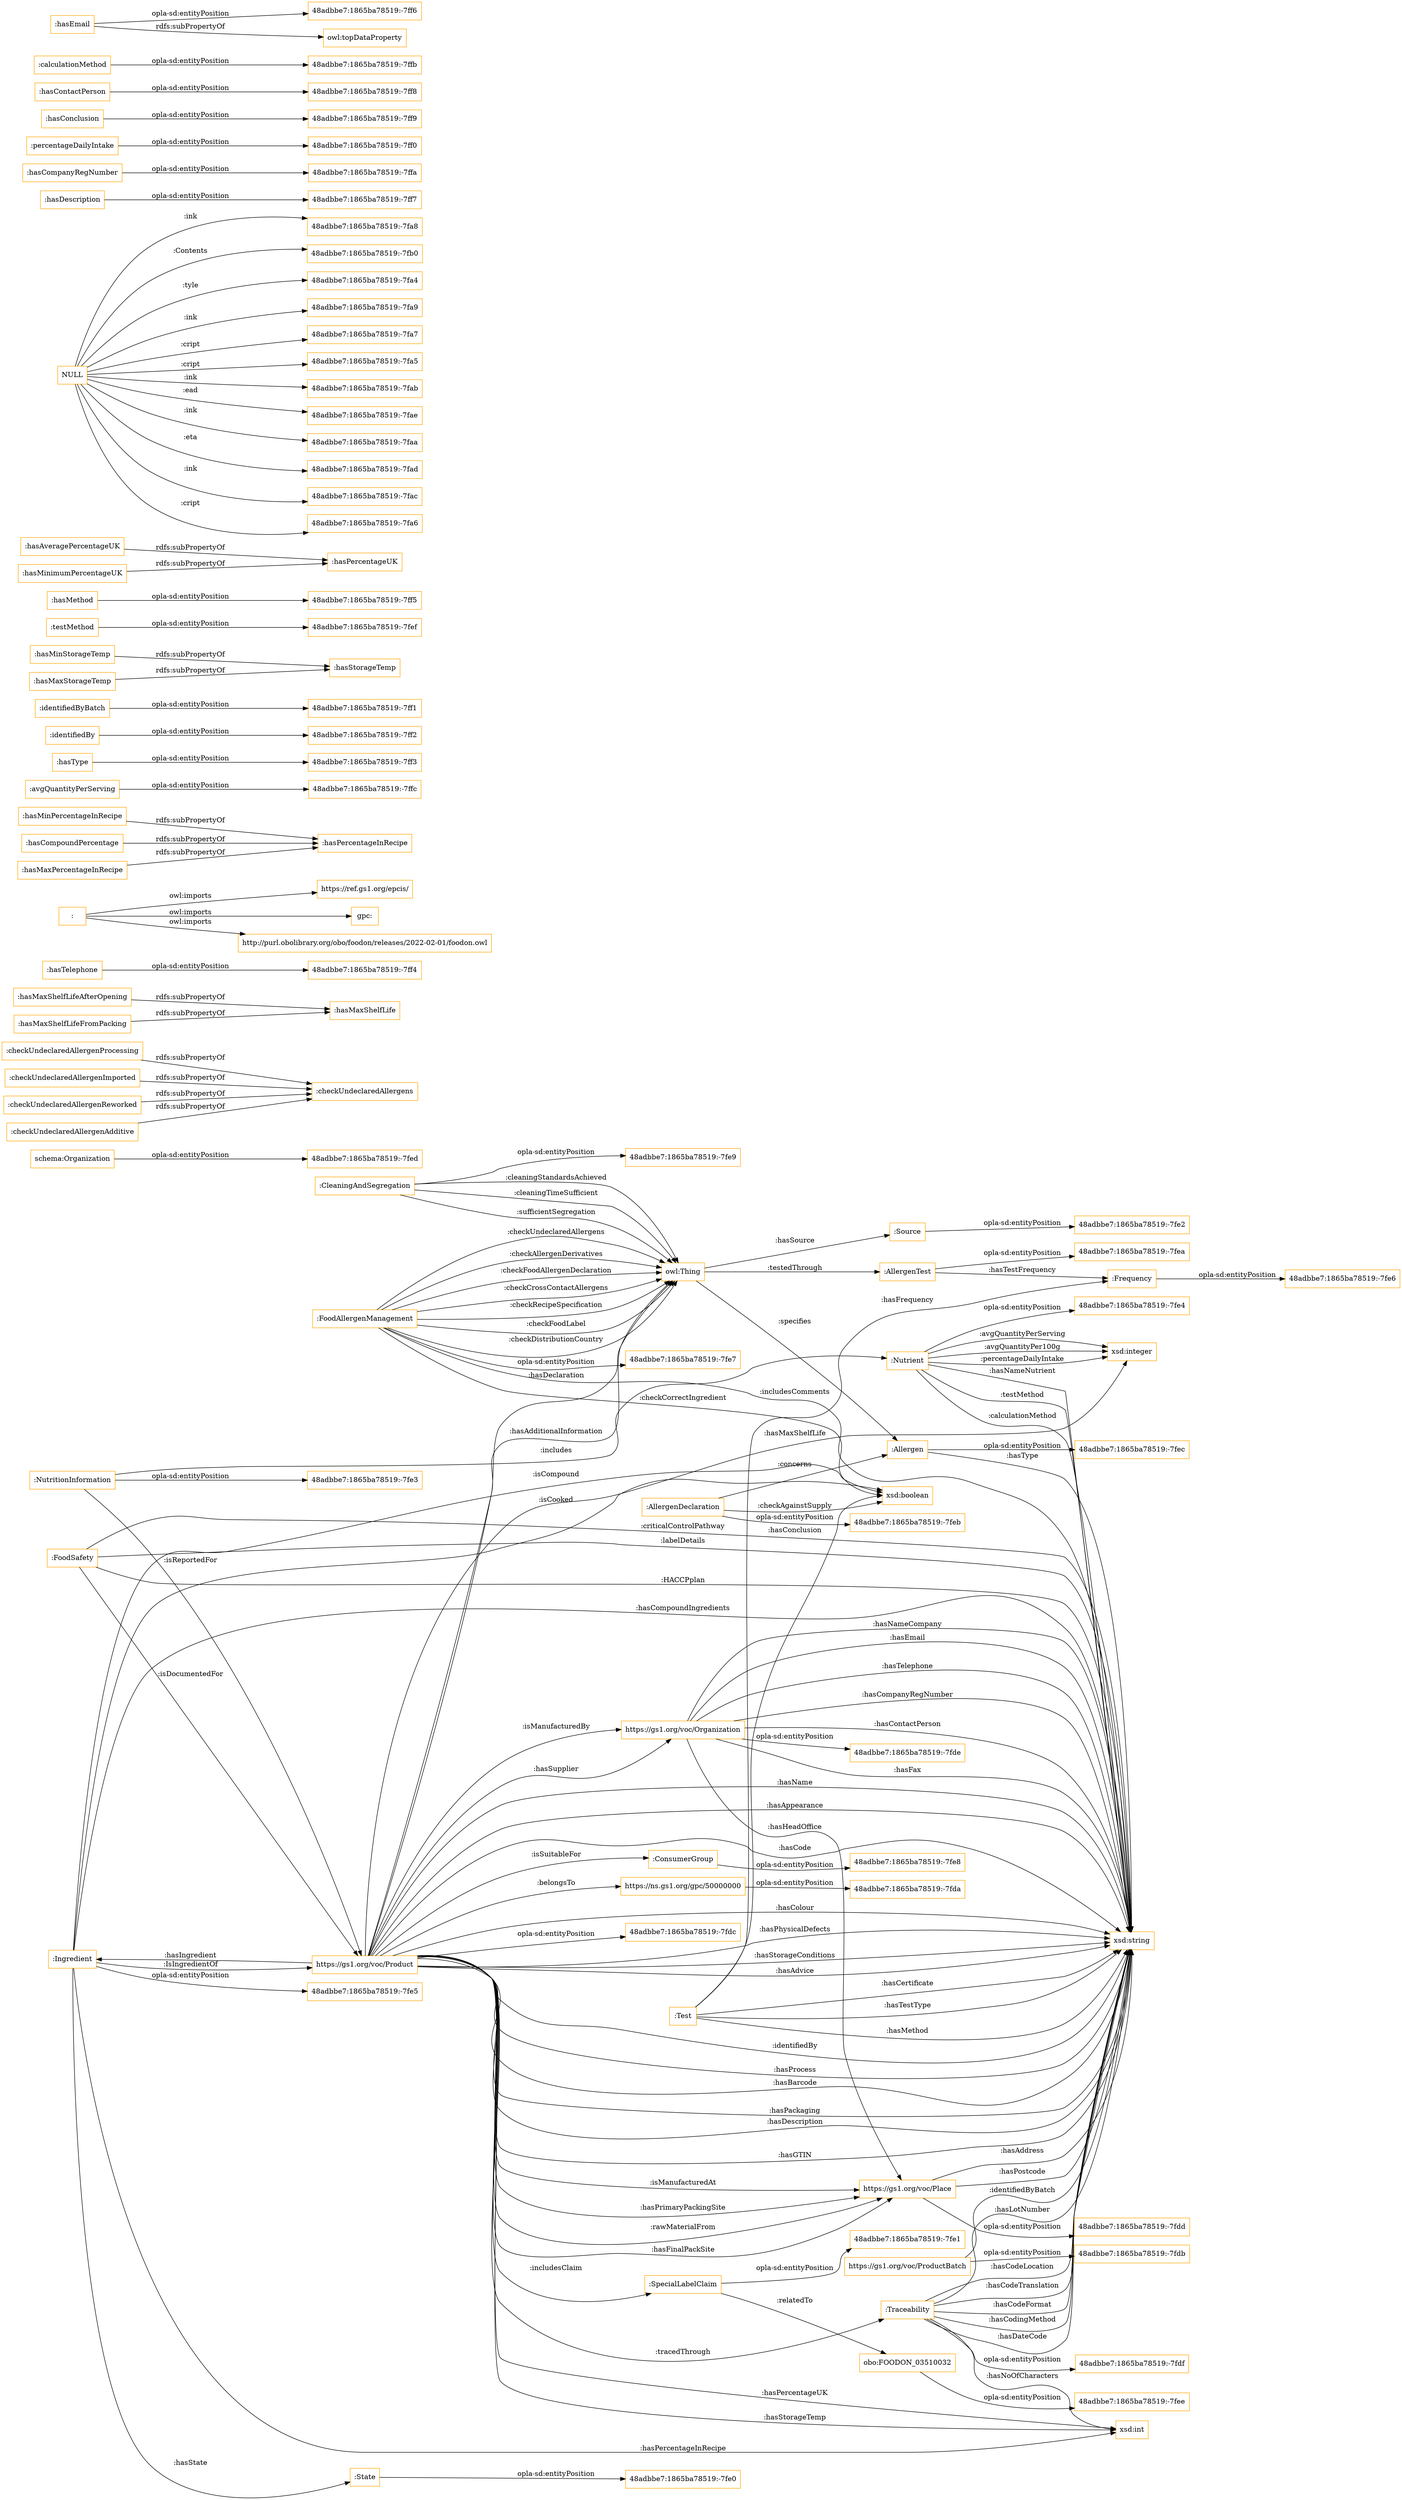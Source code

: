 digraph ar2dtool_diagram { 
rankdir=LR;
size="1501"
node [shape = rectangle, color="orange"]; ":Test" ":Ingredient" ":Frequency" ":SpecialLabelClaim" "https://gs1.org/voc/Product" "https://gs1.org/voc/ProductBatch" ":Traceability" ":Allergen" "schema:Organization" ":NutritionInformation" ":CleaningAndSegregation" "https://gs1.org/voc/Place" ":State" ":Nutrient" ":AllergenDeclaration" ":Source" ":FoodSafety" ":FoodAllergenManagement" ":ConsumerGroup" "https://gs1.org/voc/Organization" ":AllergenTest" ; /*classes style*/
	":checkUndeclaredAllergenProcessing" -> ":checkUndeclaredAllergens" [ label = "rdfs:subPropertyOf" ];
	":ConsumerGroup" -> "48adbbe7:1865ba78519:-7fe8" [ label = "opla-sd:entityPosition" ];
	":CleaningAndSegregation" -> "48adbbe7:1865ba78519:-7fe9" [ label = "opla-sd:entityPosition" ];
	":hasMaxShelfLifeAfterOpening" -> ":hasMaxShelfLife" [ label = "rdfs:subPropertyOf" ];
	":hasTelephone" -> "48adbbe7:1865ba78519:-7ff4" [ label = "opla-sd:entityPosition" ];
	":" -> "https://ref.gs1.org/epcis/" [ label = "owl:imports" ];
	":" -> "gpc:" [ label = "owl:imports" ];
	":" -> "http://purl.obolibrary.org/obo/foodon/releases/2022-02-01/foodon.owl" [ label = "owl:imports" ];
	":hasMinPercentageInRecipe" -> ":hasPercentageInRecipe" [ label = "rdfs:subPropertyOf" ];
	":avgQuantityPerServing" -> "48adbbe7:1865ba78519:-7ffc" [ label = "opla-sd:entityPosition" ];
	":hasType" -> "48adbbe7:1865ba78519:-7ff3" [ label = "opla-sd:entityPosition" ];
	":identifiedBy" -> "48adbbe7:1865ba78519:-7ff2" [ label = "opla-sd:entityPosition" ];
	":identifiedByBatch" -> "48adbbe7:1865ba78519:-7ff1" [ label = "opla-sd:entityPosition" ];
	":Source" -> "48adbbe7:1865ba78519:-7fe2" [ label = "opla-sd:entityPosition" ];
	":AllergenDeclaration" -> "48adbbe7:1865ba78519:-7feb" [ label = "opla-sd:entityPosition" ];
	":hasMinStorageTemp" -> ":hasStorageTemp" [ label = "rdfs:subPropertyOf" ];
	"https://gs1.org/voc/Place" -> "48adbbe7:1865ba78519:-7fdd" [ label = "opla-sd:entityPosition" ];
	":hasCompoundPercentage" -> ":hasPercentageInRecipe" [ label = "rdfs:subPropertyOf" ];
	"https://ns.gs1.org/gpc/50000000" -> "48adbbe7:1865ba78519:-7fda" [ label = "opla-sd:entityPosition" ];
	"https://gs1.org/voc/Organization" -> "48adbbe7:1865ba78519:-7fde" [ label = "opla-sd:entityPosition" ];
	":testMethod" -> "48adbbe7:1865ba78519:-7fef" [ label = "opla-sd:entityPosition" ];
	"obo:FOODON_03510032" -> "48adbbe7:1865ba78519:-7fee" [ label = "opla-sd:entityPosition" ];
	":hasMethod" -> "48adbbe7:1865ba78519:-7ff5" [ label = "opla-sd:entityPosition" ];
	":NutritionInformation" -> "48adbbe7:1865ba78519:-7fe3" [ label = "opla-sd:entityPosition" ];
	"https://gs1.org/voc/Product" -> "48adbbe7:1865ba78519:-7fdc" [ label = "opla-sd:entityPosition" ];
	":State" -> "48adbbe7:1865ba78519:-7fe0" [ label = "opla-sd:entityPosition" ];
	":Traceability" -> "48adbbe7:1865ba78519:-7fdf" [ label = "opla-sd:entityPosition" ];
	":hasAveragePercentageUK" -> ":hasPercentageUK" [ label = "rdfs:subPropertyOf" ];
	"NULL" -> "48adbbe7:1865ba78519:-7fa8" [ label = ":ink" ];
	"NULL" -> "48adbbe7:1865ba78519:-7fb0" [ label = ":Contents" ];
	"NULL" -> "48adbbe7:1865ba78519:-7fa4" [ label = ":tyle" ];
	"NULL" -> "48adbbe7:1865ba78519:-7fa9" [ label = ":ink" ];
	"NULL" -> "48adbbe7:1865ba78519:-7fa7" [ label = ":cript" ];
	"NULL" -> "48adbbe7:1865ba78519:-7fa5" [ label = ":cript" ];
	"NULL" -> "48adbbe7:1865ba78519:-7fab" [ label = ":ink" ];
	"NULL" -> "48adbbe7:1865ba78519:-7fae" [ label = ":ead" ];
	"NULL" -> "48adbbe7:1865ba78519:-7faa" [ label = ":ink" ];
	"NULL" -> "48adbbe7:1865ba78519:-7fad" [ label = ":eta" ];
	"NULL" -> "48adbbe7:1865ba78519:-7fac" [ label = ":ink" ];
	"NULL" -> "48adbbe7:1865ba78519:-7fa6" [ label = ":cript" ];
	":hasDescription" -> "48adbbe7:1865ba78519:-7ff7" [ label = "opla-sd:entityPosition" ];
	":Nutrient" -> "48adbbe7:1865ba78519:-7fe4" [ label = "opla-sd:entityPosition" ];
	":hasCompanyRegNumber" -> "48adbbe7:1865ba78519:-7ffa" [ label = "opla-sd:entityPosition" ];
	":percentageDailyIntake" -> "48adbbe7:1865ba78519:-7ff0" [ label = "opla-sd:entityPosition" ];
	":hasConclusion" -> "48adbbe7:1865ba78519:-7ff9" [ label = "opla-sd:entityPosition" ];
	":hasMaxStorageTemp" -> ":hasStorageTemp" [ label = "rdfs:subPropertyOf" ];
	"schema:Organization" -> "48adbbe7:1865ba78519:-7fed" [ label = "opla-sd:entityPosition" ];
	":checkUndeclaredAllergenImported" -> ":checkUndeclaredAllergens" [ label = "rdfs:subPropertyOf" ];
	":Frequency" -> "48adbbe7:1865ba78519:-7fe6" [ label = "opla-sd:entityPosition" ];
	":Ingredient" -> "48adbbe7:1865ba78519:-7fe5" [ label = "opla-sd:entityPosition" ];
	":SpecialLabelClaim" -> "48adbbe7:1865ba78519:-7fe1" [ label = "opla-sd:entityPosition" ];
	":Allergen" -> "48adbbe7:1865ba78519:-7fec" [ label = "opla-sd:entityPosition" ];
	":hasMaxShelfLifeFromPacking" -> ":hasMaxShelfLife" [ label = "rdfs:subPropertyOf" ];
	":hasMaxPercentageInRecipe" -> ":hasPercentageInRecipe" [ label = "rdfs:subPropertyOf" ];
	":AllergenTest" -> "48adbbe7:1865ba78519:-7fea" [ label = "opla-sd:entityPosition" ];
	":hasMinimumPercentageUK" -> ":hasPercentageUK" [ label = "rdfs:subPropertyOf" ];
	":hasContactPerson" -> "48adbbe7:1865ba78519:-7ff8" [ label = "opla-sd:entityPosition" ];
	":checkUndeclaredAllergenReworked" -> ":checkUndeclaredAllergens" [ label = "rdfs:subPropertyOf" ];
	":calculationMethod" -> "48adbbe7:1865ba78519:-7ffb" [ label = "opla-sd:entityPosition" ];
	"https://gs1.org/voc/ProductBatch" -> "48adbbe7:1865ba78519:-7fdb" [ label = "opla-sd:entityPosition" ];
	":checkUndeclaredAllergenAdditive" -> ":checkUndeclaredAllergens" [ label = "rdfs:subPropertyOf" ];
	":FoodAllergenManagement" -> "48adbbe7:1865ba78519:-7fe7" [ label = "opla-sd:entityPosition" ];
	":hasEmail" -> "48adbbe7:1865ba78519:-7ff6" [ label = "opla-sd:entityPosition" ];
	":hasEmail" -> "owl:topDataProperty" [ label = "rdfs:subPropertyOf" ];
	":Nutrient" -> "xsd:integer" [ label = ":avgQuantityPer100g" ];
	"https://gs1.org/voc/Product" -> ":ConsumerGroup" [ label = ":isSuitableFor" ];
	"owl:Thing" -> ":Allergen" [ label = ":specifies" ];
	"https://gs1.org/voc/Product" -> "xsd:string" [ label = ":hasName" ];
	":Ingredient" -> "xsd:boolean" [ label = ":isCompound" ];
	"owl:Thing" -> ":AllergenTest" [ label = ":testedThrough" ];
	":FoodAllergenManagement" -> "owl:Thing" [ label = ":checkRecipeSpecification" ];
	":Nutrient" -> "xsd:integer" [ label = ":percentageDailyIntake" ];
	"https://gs1.org/voc/Product" -> "xsd:string" [ label = ":hasAppearance" ];
	"https://gs1.org/voc/Organization" -> "xsd:string" [ label = ":hasNameCompany" ];
	"https://gs1.org/voc/Organization" -> "xsd:string" [ label = ":hasEmail" ];
	"https://gs1.org/voc/Organization" -> "xsd:string" [ label = ":hasTelephone" ];
	":Ingredient" -> "xsd:int" [ label = ":hasPercentageInRecipe" ];
	"https://gs1.org/voc/Product" -> "https://gs1.org/voc/Place" [ label = ":isManufacturedAt" ];
	":FoodSafety" -> "xsd:string" [ label = ":criticalControlPathway" ];
	":Ingredient" -> "xsd:boolean" [ label = ":isCooked" ];
	"https://gs1.org/voc/Product" -> "owl:Thing" [ label = ":hasDeclaration" ];
	":Test" -> "xsd:boolean" [ label = ":hasConclusion" ];
	"https://gs1.org/voc/Product" -> "https://gs1.org/voc/Place" [ label = ":hasPrimaryPackingSite" ];
	"https://gs1.org/voc/Product" -> "xsd:string" [ label = ":hasCode" ];
	":NutritionInformation" -> "https://gs1.org/voc/Product" [ label = ":isReportedFor" ];
	":CleaningAndSegregation" -> "owl:Thing" [ label = ":cleaningStandardsAchieved" ];
	":FoodAllergenManagement" -> "owl:Thing" [ label = ":checkFoodLabel" ];
	"https://gs1.org/voc/Product" -> ":Traceability" [ label = ":tracedThrough" ];
	":Traceability" -> "xsd:string" [ label = ":hasLotNumber" ];
	":Ingredient" -> ":State" [ label = ":hasState" ];
	":Traceability" -> "xsd:string" [ label = ":hasCodeLocation" ];
	"https://gs1.org/voc/Product" -> "owl:Thing" [ label = ":hasAdditionalInformation" ];
	":FoodAllergenManagement" -> "xsd:string" [ label = ":includesComments" ];
	":CleaningAndSegregation" -> "owl:Thing" [ label = ":cleaningTimeSufficient" ];
	"https://gs1.org/voc/Product" -> "xsd:string" [ label = ":hasColour" ];
	"https://gs1.org/voc/Organization" -> "xsd:string" [ label = ":hasCompanyRegNumber" ];
	"https://gs1.org/voc/Product" -> "https://gs1.org/voc/Organization" [ label = ":isManufacturedBy" ];
	"owl:Thing" -> ":Source" [ label = ":hasSource" ];
	":Test" -> "xsd:string" [ label = ":hasMethod" ];
	":Traceability" -> "xsd:int" [ label = ":hasNoOfCharacters" ];
	":FoodAllergenManagement" -> "owl:Thing" [ label = ":checkDistributionCountry" ];
	":Nutrient" -> "xsd:string" [ label = ":testMethod" ];
	":FoodSafety" -> "https://gs1.org/voc/Product" [ label = ":isDocumentedFor" ];
	":FoodSafety" -> "xsd:string" [ label = ":labelDetails" ];
	"https://gs1.org/voc/Organization" -> "xsd:string" [ label = ":hasContactPerson" ];
	":Nutrient" -> "xsd:string" [ label = ":calculationMethod" ];
	"https://gs1.org/voc/Organization" -> "xsd:string" [ label = ":hasFax" ];
	"https://gs1.org/voc/Product" -> "xsd:string" [ label = ":hasPhysicalDefects" ];
	":SpecialLabelClaim" -> "obo:FOODON_03510032" [ label = ":relatedTo" ];
	":Test" -> "xsd:string" [ label = ":hasCertificate" ];
	":Test" -> ":Frequency" [ label = ":hasFrequency" ];
	"https://gs1.org/voc/Organization" -> "https://gs1.org/voc/Place" [ label = ":hasHeadOffice" ];
	":Traceability" -> "xsd:string" [ label = ":hasCodeTranslation" ];
	"https://gs1.org/voc/Place" -> "xsd:string" [ label = ":hasAddress" ];
	"https://gs1.org/voc/Product" -> "xsd:string" [ label = ":identifiedBy" ];
	":CleaningAndSegregation" -> "owl:Thing" [ label = ":sufficientSegregation" ];
	"https://gs1.org/voc/Product" -> "xsd:string" [ label = ":hasProcess" ];
	":FoodAllergenManagement" -> "xsd:boolean" [ label = ":checkCorrectIngredient" ];
	"https://gs1.org/voc/Product" -> "xsd:string" [ label = ":hasGTIN" ];
	":NutritionInformation" -> ":Nutrient" [ label = ":includes" ];
	":Ingredient" -> "xsd:string" [ label = ":hasCompoundIngredients" ];
	"https://gs1.org/voc/Product" -> "https://gs1.org/voc/Organization" [ label = ":hasSupplier" ];
	"https://gs1.org/voc/Product" -> "xsd:int" [ label = ":hasPercentageUK" ];
	"https://gs1.org/voc/Product" -> "https://gs1.org/voc/Place" [ label = ":rawMaterialFrom" ];
	"https://gs1.org/voc/Product" -> "xsd:string" [ label = ":hasStorageConditions" ];
	"https://gs1.org/voc/Place" -> "xsd:string" [ label = ":hasPostcode" ];
	":FoodSafety" -> "xsd:string" [ label = ":HACCPplan" ];
	"https://gs1.org/voc/Product" -> "xsd:integer" [ label = ":hasMaxShelfLife" ];
	":Traceability" -> "xsd:string" [ label = ":hasCodeFormat" ];
	":Nutrient" -> "xsd:integer" [ label = ":avgQuantityPerServing" ];
	"https://gs1.org/voc/Product" -> "xsd:string" [ label = ":hasAdvice" ];
	"https://gs1.org/voc/Product" -> "xsd:int" [ label = ":hasStorageTemp" ];
	":AllergenDeclaration" -> "xsd:boolean" [ label = ":checkAgainstSupply" ];
	":AllergenDeclaration" -> ":Allergen" [ label = ":concerns" ];
	"https://gs1.org/voc/Product" -> ":SpecialLabelClaim" [ label = ":includesClaim" ];
	":Traceability" -> "xsd:string" [ label = ":hasCodingMethod" ];
	":Nutrient" -> "xsd:string" [ label = ":hasNameNutrient" ];
	"https://gs1.org/voc/Product" -> "xsd:string" [ label = ":hasBarcode" ];
	":FoodAllergenManagement" -> "owl:Thing" [ label = ":checkUndeclaredAllergens" ];
	":Allergen" -> "xsd:string" [ label = ":hasType" ];
	"https://gs1.org/voc/Product" -> "xsd:string" [ label = ":hasPackaging" ];
	":AllergenTest" -> ":Frequency" [ label = ":hasTestFrequency" ];
	"https://gs1.org/voc/Product" -> "xsd:string" [ label = ":hasDescription" ];
	"https://gs1.org/voc/Product" -> "https://gs1.org/voc/Place" [ label = ":hasFinalPackSite" ];
	":FoodAllergenManagement" -> "owl:Thing" [ label = ":checkAllergenDerivatives" ];
	":FoodAllergenManagement" -> "owl:Thing" [ label = ":checkFoodAllergenDeclaration" ];
	":Ingredient" -> "https://gs1.org/voc/Product" [ label = ":IsIngredientOf" ];
	"https://gs1.org/voc/Product" -> ":Ingredient" [ label = ":hasIngredient" ];
	"https://gs1.org/voc/ProductBatch" -> "xsd:string" [ label = ":identifiedByBatch" ];
	":Traceability" -> "xsd:string" [ label = ":hasDateCode" ];
	":FoodAllergenManagement" -> "owl:Thing" [ label = ":checkCrossContactAllergens" ];
	":Test" -> "xsd:string" [ label = ":hasTestType" ];
	"https://gs1.org/voc/Product" -> "https://ns.gs1.org/gpc/50000000" [ label = ":belongsTo" ];

}
